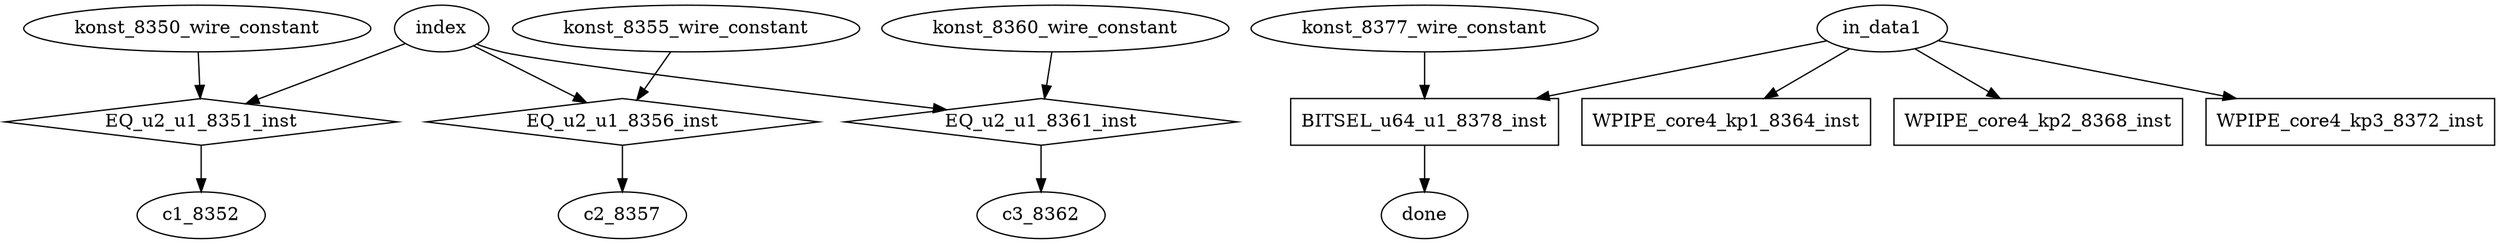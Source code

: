 digraph data_path {
  c1_8352 [shape=ellipse];
  c2_8357 [shape=ellipse];
  c3_8362 [shape=ellipse];
  konst_8350_wire_constant [shape=ellipse];
  konst_8355_wire_constant [shape=ellipse];
  konst_8360_wire_constant [shape=ellipse];
  konst_8377_wire_constant [shape=ellipse];
  BITSEL_u64_u1_8378_inst [shape=rectangle];
in_data1  -> BITSEL_u64_u1_8378_inst;
konst_8377_wire_constant  -> BITSEL_u64_u1_8378_inst;
BITSEL_u64_u1_8378_inst -> done;
  EQ_u2_u1_8351_inst [shape=diamond];
index  -> EQ_u2_u1_8351_inst;
konst_8350_wire_constant  -> EQ_u2_u1_8351_inst;
EQ_u2_u1_8351_inst -> c1_8352;
  EQ_u2_u1_8356_inst [shape=diamond];
index  -> EQ_u2_u1_8356_inst;
konst_8355_wire_constant  -> EQ_u2_u1_8356_inst;
EQ_u2_u1_8356_inst -> c2_8357;
  EQ_u2_u1_8361_inst [shape=diamond];
index  -> EQ_u2_u1_8361_inst;
konst_8360_wire_constant  -> EQ_u2_u1_8361_inst;
EQ_u2_u1_8361_inst -> c3_8362;
  WPIPE_core4_kp1_8364_inst [shape=rectangle];
in_data1  -> WPIPE_core4_kp1_8364_inst;
  WPIPE_core4_kp2_8368_inst [shape=rectangle];
in_data1  -> WPIPE_core4_kp2_8368_inst;
  WPIPE_core4_kp3_8372_inst [shape=rectangle];
in_data1  -> WPIPE_core4_kp3_8372_inst;
}
